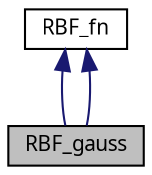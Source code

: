 digraph G
{
  edge [fontname="FreeSans.ttf",fontsize="10",labelfontname="FreeSans.ttf",labelfontsize="10"];
  node [fontname="FreeSans.ttf",fontsize="10",shape=record];
  Node1 [label="RBF_gauss",height=0.2,width=0.4,color="black", fillcolor="grey75", style="filled" fontcolor="black"];
  Node2 -> Node1 [dir=back,color="midnightblue",fontsize="10",style="solid",fontname="FreeSans.ttf"];
  Node2 [label="RBF_fn",height=0.2,width=0.4,color="black", fillcolor="white", style="filled",URL="$struct_r_b_f__fn.html"];
  Node2 -> Node1 [dir=back,color="midnightblue",fontsize="10",style="solid",fontname="FreeSans.ttf"];
}
